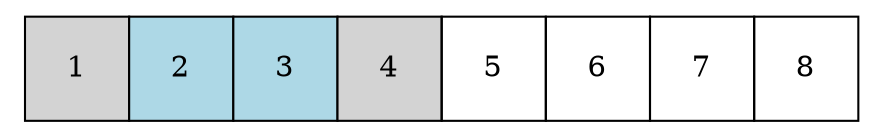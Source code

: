 digraph G
{
    shape = none
        label = <<table border="0" cellspacing="0">
        <tr>
        <td port="port4" width="50" height="50" border="1" bgcolor="lightgray">1</td>
        <td port="port2" width="50" height="50" border="1" bgcolor="lightblue">2</td>
        <td port="port0" width="50" height="50" border="1" bgcolor="lightblue">3</td>
        <td port="port7" width="50" height="50" border="1" bgcolor="lightgray">4</td>
        <td port="port3" width="50" height="50" border="1">5</td>
        <td port="port6" width="50" height="50" border="1">6</td>
        <td port="port1" width="50" height="50" border="1">7</td>
        <td port="port5" width="50" height="50" border="1">8</td>
        </tr>
        </table>>
}

